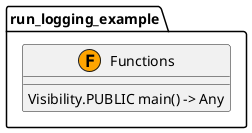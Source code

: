 @startuml
skinparam classAttributeIconSize 0

package "run_logging_example" {
  class Functions <<(F,orange)>> {
    Visibility.PUBLIC main() -> Any
  }
}

' Relationships
@enduml